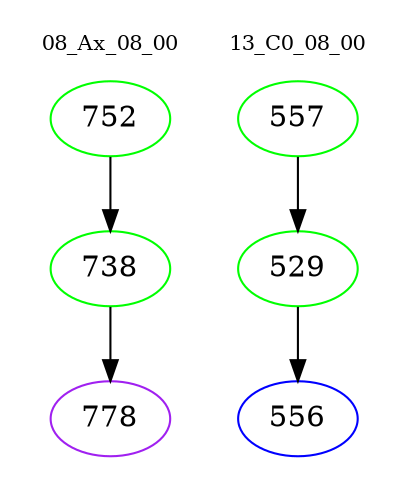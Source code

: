 digraph{
subgraph cluster_0 {
color = white
label = "08_Ax_08_00";
fontsize=10;
T0_752 [label="752", color="green"]
T0_752 -> T0_738 [color="black"]
T0_738 [label="738", color="green"]
T0_738 -> T0_778 [color="black"]
T0_778 [label="778", color="purple"]
}
subgraph cluster_1 {
color = white
label = "13_C0_08_00";
fontsize=10;
T1_557 [label="557", color="green"]
T1_557 -> T1_529 [color="black"]
T1_529 [label="529", color="green"]
T1_529 -> T1_556 [color="black"]
T1_556 [label="556", color="blue"]
}
}

